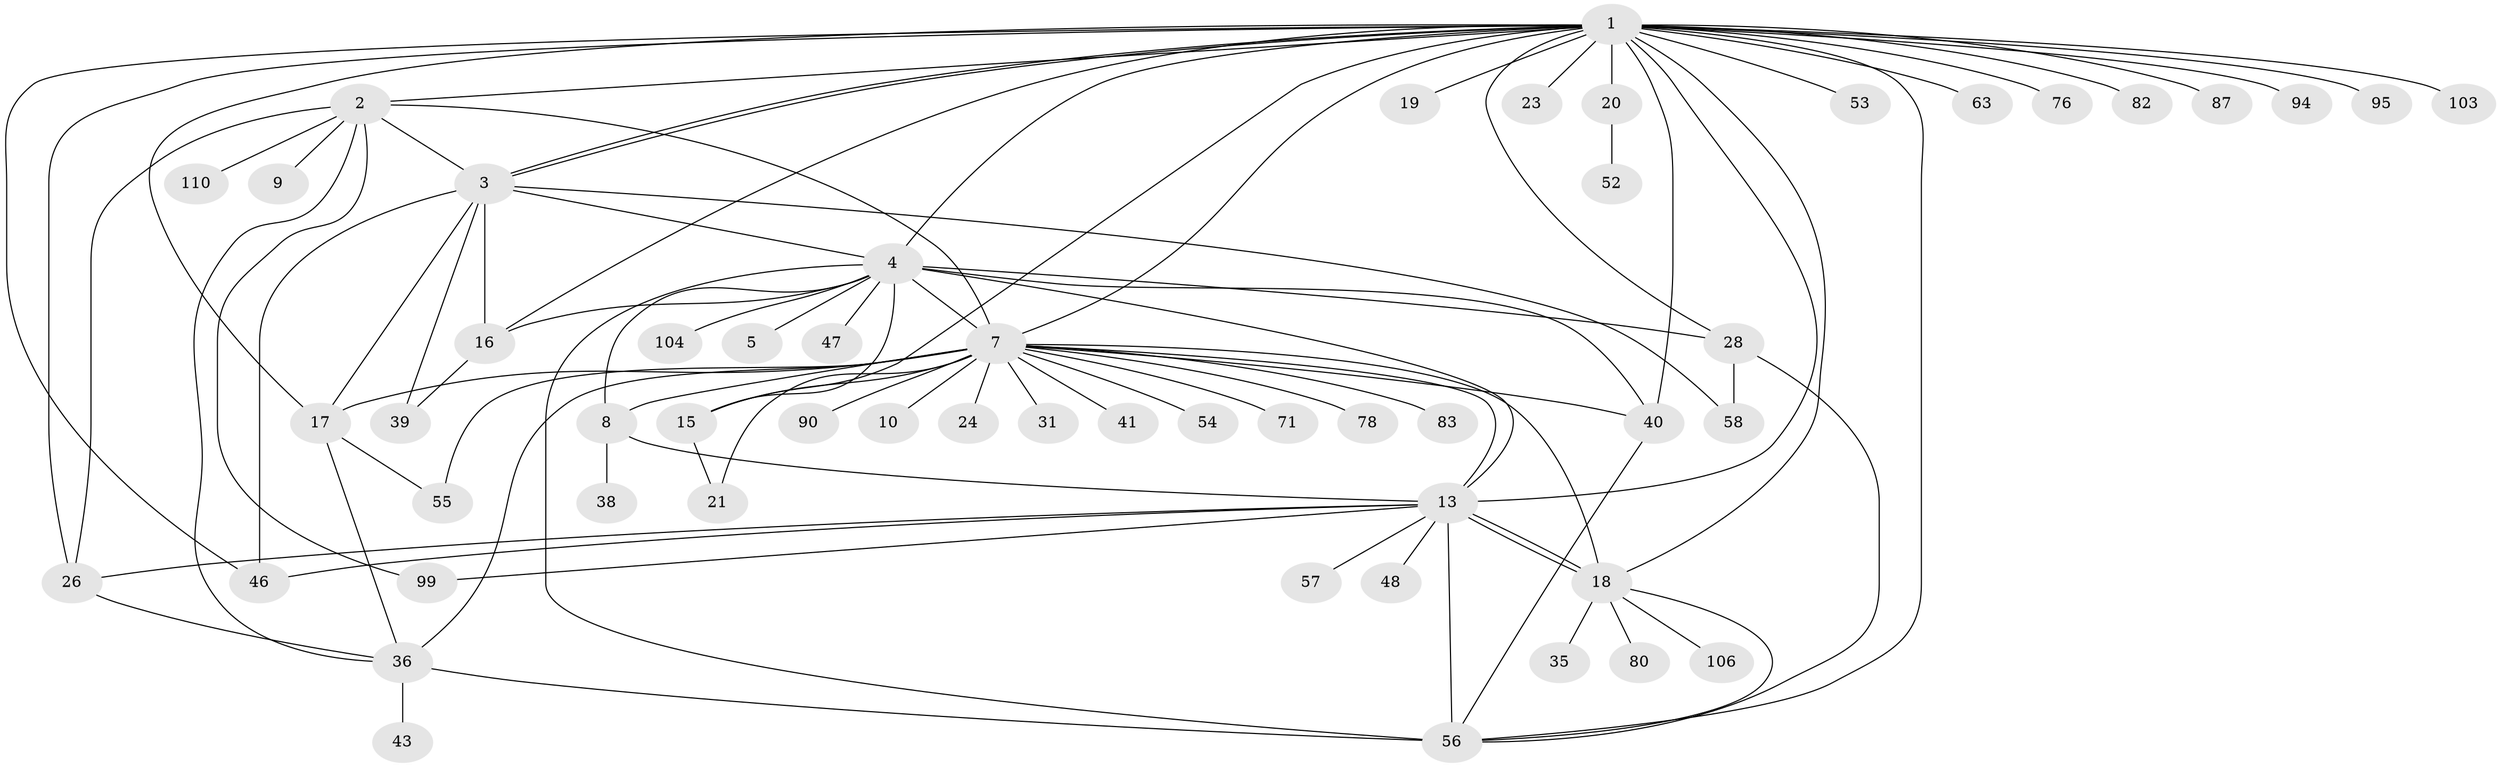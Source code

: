 // original degree distribution, {19: 0.01818181818181818, 8: 0.02727272727272727, 9: 0.00909090909090909, 15: 0.00909090909090909, 1: 0.4727272727272727, 4: 0.09090909090909091, 7: 0.01818181818181818, 2: 0.16363636363636364, 11: 0.00909090909090909, 10: 0.01818181818181818, 5: 0.05454545454545454, 3: 0.1, 6: 0.00909090909090909}
// Generated by graph-tools (version 1.1) at 2025/14/03/09/25 04:14:45]
// undirected, 55 vertices, 93 edges
graph export_dot {
graph [start="1"]
  node [color=gray90,style=filled];
  1 [super="+22"];
  2;
  3;
  4 [super="+6"];
  5;
  7 [super="+69+11+100"];
  8;
  9;
  10 [super="+30"];
  13 [super="+49+42+89+107+96"];
  15 [super="+77+88"];
  16 [super="+27+32"];
  17 [super="+33"];
  18 [super="+61+79"];
  19 [super="+101"];
  20 [super="+37+29"];
  21;
  23;
  24;
  26 [super="+50"];
  28 [super="+34"];
  31;
  35;
  36 [super="+45+51"];
  38;
  39;
  40;
  41;
  43;
  46 [super="+60+59"];
  47 [super="+84"];
  48;
  52;
  53;
  54;
  55 [super="+62"];
  56 [super="+92"];
  57;
  58;
  63;
  71;
  76;
  78;
  80;
  82;
  83;
  87;
  90;
  94;
  95;
  99;
  103;
  104;
  106;
  110;
  1 -- 2;
  1 -- 3;
  1 -- 3;
  1 -- 19;
  1 -- 20;
  1 -- 23;
  1 -- 40;
  1 -- 53;
  1 -- 63;
  1 -- 76;
  1 -- 82;
  1 -- 87;
  1 -- 94;
  1 -- 103;
  1 -- 15;
  1 -- 56 [weight=2];
  1 -- 7;
  1 -- 4;
  1 -- 13;
  1 -- 46;
  1 -- 16;
  1 -- 17;
  1 -- 18;
  1 -- 26;
  1 -- 28;
  1 -- 95;
  2 -- 3;
  2 -- 9;
  2 -- 26;
  2 -- 36;
  2 -- 99;
  2 -- 110;
  2 -- 7;
  3 -- 4;
  3 -- 16;
  3 -- 39;
  3 -- 58;
  3 -- 46;
  3 -- 17;
  4 -- 5;
  4 -- 7 [weight=2];
  4 -- 15 [weight=2];
  4 -- 28;
  4 -- 40;
  4 -- 47;
  4 -- 56;
  4 -- 104;
  4 -- 8;
  4 -- 16 [weight=2];
  4 -- 13 [weight=2];
  7 -- 10;
  7 -- 41;
  7 -- 15 [weight=2];
  7 -- 8;
  7 -- 71;
  7 -- 13 [weight=2];
  7 -- 78;
  7 -- 17 [weight=2];
  7 -- 18;
  7 -- 83;
  7 -- 21;
  7 -- 24;
  7 -- 90;
  7 -- 31;
  7 -- 36;
  7 -- 40;
  7 -- 54;
  7 -- 55 [weight=2];
  8 -- 13;
  8 -- 38;
  13 -- 18;
  13 -- 18;
  13 -- 57;
  13 -- 56 [weight=4];
  13 -- 99;
  13 -- 46;
  13 -- 48;
  13 -- 26;
  15 -- 21;
  16 -- 39;
  17 -- 36;
  17 -- 55;
  18 -- 35;
  18 -- 80;
  18 -- 106;
  18 -- 56;
  20 -- 52;
  26 -- 36;
  28 -- 56;
  28 -- 58;
  36 -- 43;
  36 -- 56 [weight=2];
  40 -- 56;
}
